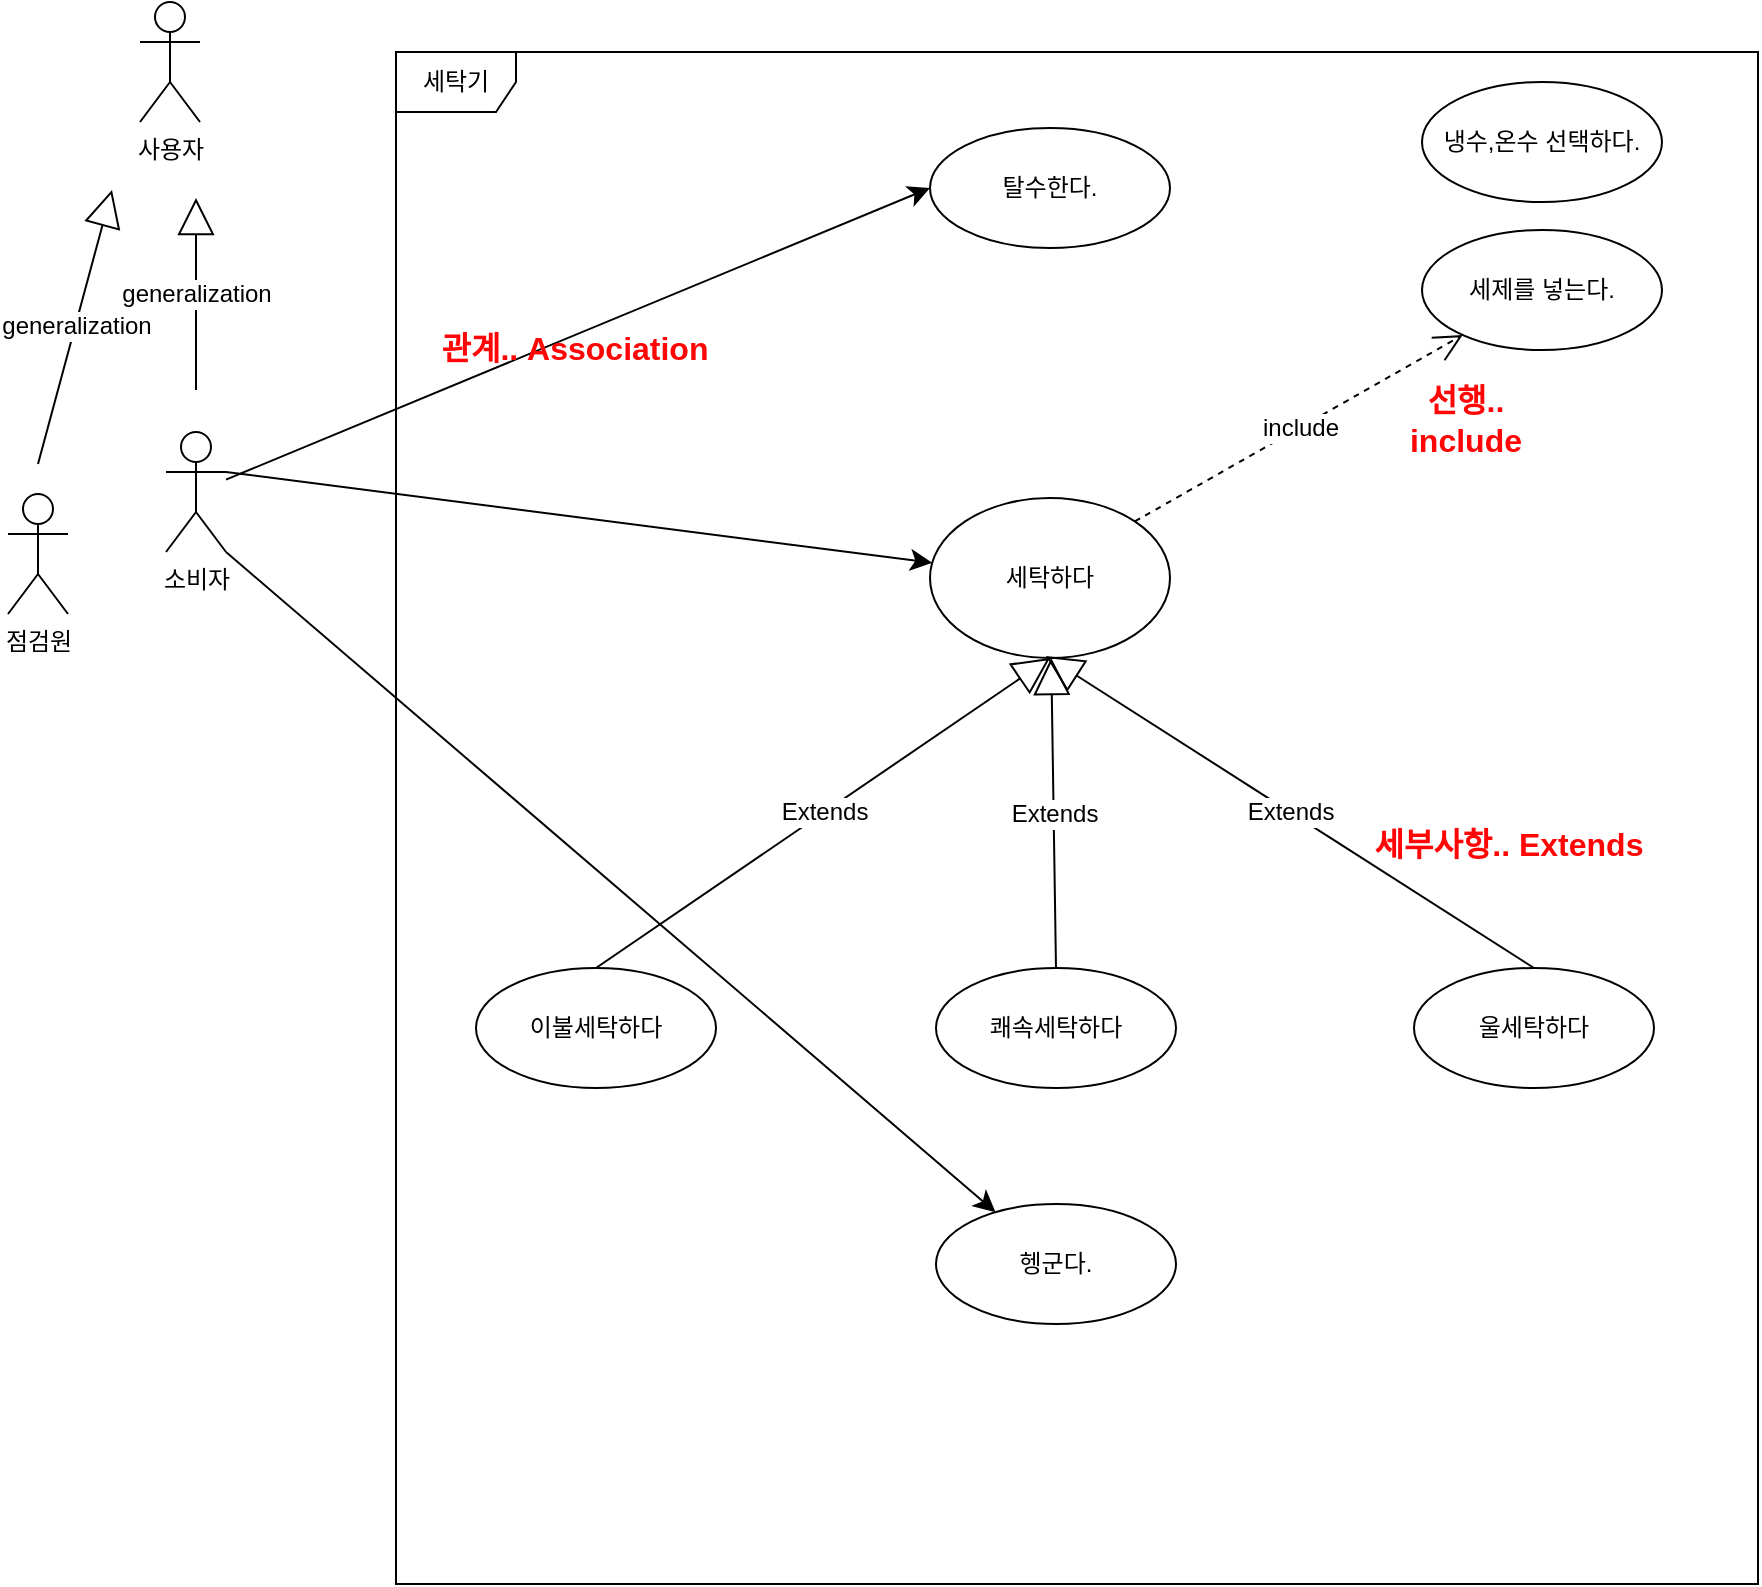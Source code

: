 <mxfile version="24.6.4" type="github">
  <diagram name="페이지-1" id="CciCVtvtBfTwLkn2541Y">
    <mxGraphModel dx="2210" dy="1196" grid="1" gridSize="10" guides="1" tooltips="1" connect="1" arrows="1" fold="1" page="0" pageScale="1" pageWidth="827" pageHeight="1169" background="#FFFFFF" math="0" shadow="0">
      <root>
        <mxCell id="0" />
        <mxCell id="1" parent="0" />
        <mxCell id="TG6LxyWAjkSXxD4-gocW-17" style="edgeStyle=none;curved=1;rounded=0;orthogonalLoop=1;jettySize=auto;html=1;fontSize=12;startSize=8;endSize=8;exitX=1;exitY=0.333;exitDx=0;exitDy=0;exitPerimeter=0;" edge="1" parent="1" source="TG6LxyWAjkSXxD4-gocW-1" target="TG6LxyWAjkSXxD4-gocW-7">
          <mxGeometry relative="1" as="geometry">
            <mxPoint x="-513" y="-73" as="sourcePoint" />
          </mxGeometry>
        </mxCell>
        <mxCell id="TG6LxyWAjkSXxD4-gocW-1" value="소비자" style="shape=umlActor;verticalLabelPosition=bottom;verticalAlign=top;html=1;outlineConnect=0;" vertex="1" parent="1">
          <mxGeometry x="-541" y="-5" width="30" height="60" as="geometry" />
        </mxCell>
        <mxCell id="TG6LxyWAjkSXxD4-gocW-7" value="세탁하다" style="ellipse;whiteSpace=wrap;html=1;" vertex="1" parent="1">
          <mxGeometry x="-159" y="28" width="120" height="80" as="geometry" />
        </mxCell>
        <mxCell id="TG6LxyWAjkSXxD4-gocW-8" value="이불세탁하다" style="ellipse;whiteSpace=wrap;html=1;" vertex="1" parent="1">
          <mxGeometry x="-386" y="263" width="120" height="60" as="geometry" />
        </mxCell>
        <mxCell id="TG6LxyWAjkSXxD4-gocW-9" value="쾌속세탁하다" style="ellipse;whiteSpace=wrap;html=1;" vertex="1" parent="1">
          <mxGeometry x="-156" y="263" width="120" height="60" as="geometry" />
        </mxCell>
        <mxCell id="TG6LxyWAjkSXxD4-gocW-10" value="헹군다." style="ellipse;whiteSpace=wrap;html=1;" vertex="1" parent="1">
          <mxGeometry x="-156" y="381" width="120" height="60" as="geometry" />
        </mxCell>
        <mxCell id="TG6LxyWAjkSXxD4-gocW-11" value="세제를 넣는다." style="ellipse;whiteSpace=wrap;html=1;" vertex="1" parent="1">
          <mxGeometry x="87" y="-106" width="120" height="60" as="geometry" />
        </mxCell>
        <mxCell id="TG6LxyWAjkSXxD4-gocW-12" value="냉수,온수 선택하다." style="ellipse;whiteSpace=wrap;html=1;" vertex="1" parent="1">
          <mxGeometry x="87" y="-180" width="120" height="60" as="geometry" />
        </mxCell>
        <mxCell id="TG6LxyWAjkSXxD4-gocW-13" value="탈수한다." style="ellipse;whiteSpace=wrap;html=1;" vertex="1" parent="1">
          <mxGeometry x="-159" y="-157" width="120" height="60" as="geometry" />
        </mxCell>
        <mxCell id="TG6LxyWAjkSXxD4-gocW-14" value="세탁기" style="shape=umlFrame;whiteSpace=wrap;html=1;pointerEvents=0;" vertex="1" parent="1">
          <mxGeometry x="-426" y="-195" width="681" height="766" as="geometry" />
        </mxCell>
        <mxCell id="TG6LxyWAjkSXxD4-gocW-18" value="울세탁하다" style="ellipse;whiteSpace=wrap;html=1;" vertex="1" parent="1">
          <mxGeometry x="83" y="263" width="120" height="60" as="geometry" />
        </mxCell>
        <mxCell id="TG6LxyWAjkSXxD4-gocW-19" value="Extends" style="endArrow=block;endSize=16;endFill=0;html=1;rounded=0;fontSize=12;curved=1;exitX=0.5;exitY=0;exitDx=0;exitDy=0;entryX=0.5;entryY=1;entryDx=0;entryDy=0;" edge="1" parent="1" source="TG6LxyWAjkSXxD4-gocW-8" target="TG6LxyWAjkSXxD4-gocW-7">
          <mxGeometry width="160" relative="1" as="geometry">
            <mxPoint x="-145.5" y="93.14" as="sourcePoint" />
            <mxPoint x="-285.5" y="30.995" as="targetPoint" />
          </mxGeometry>
        </mxCell>
        <mxCell id="TG6LxyWAjkSXxD4-gocW-20" value="Extends" style="endArrow=block;endSize=16;endFill=0;html=1;rounded=0;fontSize=12;curved=1;exitX=0.5;exitY=0;exitDx=0;exitDy=0;" edge="1" parent="1" source="TG6LxyWAjkSXxD4-gocW-9" target="TG6LxyWAjkSXxD4-gocW-7">
          <mxGeometry width="160" relative="1" as="geometry">
            <mxPoint x="-214" y="168" as="sourcePoint" />
            <mxPoint x="-87" y="-29" as="targetPoint" />
          </mxGeometry>
        </mxCell>
        <mxCell id="TG6LxyWAjkSXxD4-gocW-21" value="Extends" style="endArrow=block;endSize=16;endFill=0;html=1;rounded=0;fontSize=12;curved=1;exitX=0.5;exitY=0;exitDx=0;exitDy=0;" edge="1" parent="1" source="TG6LxyWAjkSXxD4-gocW-18">
          <mxGeometry width="160" relative="1" as="geometry">
            <mxPoint x="136" y="117" as="sourcePoint" />
            <mxPoint x="-101" y="107" as="targetPoint" />
          </mxGeometry>
        </mxCell>
        <mxCell id="TG6LxyWAjkSXxD4-gocW-22" style="edgeStyle=none;curved=1;rounded=0;orthogonalLoop=1;jettySize=auto;html=1;fontSize=12;startSize=8;endSize=8;entryX=0;entryY=0.5;entryDx=0;entryDy=0;" edge="1" parent="1" source="TG6LxyWAjkSXxD4-gocW-1" target="TG6LxyWAjkSXxD4-gocW-13">
          <mxGeometry relative="1" as="geometry">
            <mxPoint x="-511" y="-82" as="sourcePoint" />
            <mxPoint x="-130" y="9" as="targetPoint" />
          </mxGeometry>
        </mxCell>
        <mxCell id="TG6LxyWAjkSXxD4-gocW-23" style="edgeStyle=none;curved=1;rounded=0;orthogonalLoop=1;jettySize=auto;html=1;fontSize=12;startSize=8;endSize=8;exitX=1;exitY=1;exitDx=0;exitDy=0;exitPerimeter=0;" edge="1" parent="1" source="TG6LxyWAjkSXxD4-gocW-1" target="TG6LxyWAjkSXxD4-gocW-10">
          <mxGeometry relative="1" as="geometry">
            <mxPoint x="-503" y="-63" as="sourcePoint" />
            <mxPoint x="-142" y="60" as="targetPoint" />
          </mxGeometry>
        </mxCell>
        <mxCell id="TG6LxyWAjkSXxD4-gocW-25" value="include" style="endArrow=open;endSize=12;dashed=1;html=1;rounded=0;fontSize=12;curved=1;exitX=1;exitY=0;exitDx=0;exitDy=0;" edge="1" parent="1" source="TG6LxyWAjkSXxD4-gocW-7" target="TG6LxyWAjkSXxD4-gocW-11">
          <mxGeometry width="160" relative="1" as="geometry">
            <mxPoint x="-51" y="31" as="sourcePoint" />
            <mxPoint x="109" y="31" as="targetPoint" />
          </mxGeometry>
        </mxCell>
        <mxCell id="TG6LxyWAjkSXxD4-gocW-27" value="&lt;b&gt;&lt;font color=&quot;#ff0505&quot;&gt;선행.. include&lt;/font&gt;&lt;/b&gt;" style="text;html=1;align=center;verticalAlign=middle;whiteSpace=wrap;rounded=0;fontSize=16;" vertex="1" parent="1">
          <mxGeometry x="79" y="-26" width="60" height="30" as="geometry" />
        </mxCell>
        <mxCell id="TG6LxyWAjkSXxD4-gocW-28" value="&lt;font color=&quot;#ff0505&quot;&gt;&lt;b&gt;세부사항.. Extends&lt;/b&gt;&lt;/font&gt;" style="text;html=1;align=center;verticalAlign=middle;whiteSpace=wrap;rounded=0;fontSize=16;" vertex="1" parent="1">
          <mxGeometry x="58" y="186" width="145" height="30" as="geometry" />
        </mxCell>
        <mxCell id="TG6LxyWAjkSXxD4-gocW-29" value="&lt;font color=&quot;#ff0505&quot;&gt;&lt;b&gt;관계.. Association&lt;/b&gt;&lt;/font&gt;" style="text;html=1;align=center;verticalAlign=middle;whiteSpace=wrap;rounded=0;fontSize=16;" vertex="1" parent="1">
          <mxGeometry x="-409" y="-62" width="145" height="30" as="geometry" />
        </mxCell>
        <mxCell id="TG6LxyWAjkSXxD4-gocW-30" value="사용자&lt;div&gt;&lt;br&gt;&lt;/div&gt;" style="shape=umlActor;verticalLabelPosition=bottom;verticalAlign=top;html=1;outlineConnect=0;" vertex="1" parent="1">
          <mxGeometry x="-554" y="-220" width="30" height="60" as="geometry" />
        </mxCell>
        <mxCell id="TG6LxyWAjkSXxD4-gocW-32" value="점검원" style="shape=umlActor;verticalLabelPosition=bottom;verticalAlign=top;html=1;outlineConnect=0;" vertex="1" parent="1">
          <mxGeometry x="-620" y="26" width="30" height="60" as="geometry" />
        </mxCell>
        <mxCell id="TG6LxyWAjkSXxD4-gocW-36" value="generalization" style="endArrow=block;endSize=16;endFill=0;html=1;rounded=0;fontSize=12;curved=1;" edge="1" parent="1">
          <mxGeometry width="160" relative="1" as="geometry">
            <mxPoint x="-605" y="11" as="sourcePoint" />
            <mxPoint x="-568" y="-126" as="targetPoint" />
          </mxGeometry>
        </mxCell>
        <mxCell id="TG6LxyWAjkSXxD4-gocW-37" value="generalization" style="endArrow=block;endSize=16;endFill=0;html=1;rounded=0;fontSize=12;curved=1;" edge="1" parent="1">
          <mxGeometry width="160" relative="1" as="geometry">
            <mxPoint x="-526" y="-26" as="sourcePoint" />
            <mxPoint x="-526" y="-122" as="targetPoint" />
          </mxGeometry>
        </mxCell>
        <mxCell id="TG6LxyWAjkSXxD4-gocW-38" style="edgeStyle=none;curved=1;rounded=0;orthogonalLoop=1;jettySize=auto;html=1;exitX=0;exitY=0;exitDx=0;exitDy=0;fontSize=12;startSize=8;endSize=8;" edge="1" parent="1" source="TG6LxyWAjkSXxD4-gocW-10" target="TG6LxyWAjkSXxD4-gocW-10">
          <mxGeometry relative="1" as="geometry" />
        </mxCell>
      </root>
    </mxGraphModel>
  </diagram>
</mxfile>
